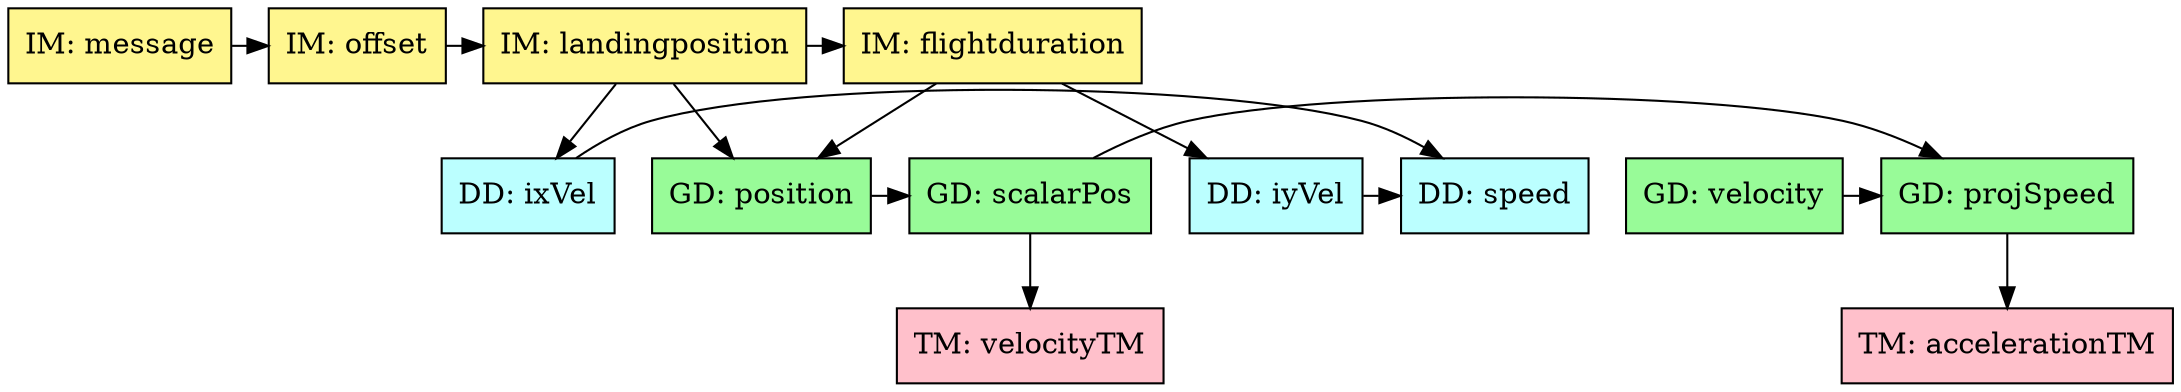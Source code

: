 digraph refvsref {
	ixVel -> speed;
	iyVel -> speed;
	projSpeed -> accelerationTM;
	scalarPos -> velocityTM;
	scalarPos -> projSpeed;
	velocity -> projSpeed;
	position -> scalarPos;
	flightduration -> iyVel;
	flightduration -> position;
	landingposition -> ixVel;
	landingposition -> position;
	landingposition -> flightduration;
	offset -> landingposition;
	message -> offset;


	speed	[shape=box, color=black, style=filled, fillcolor=paleturquoise1, label="DD: speed"];
	ixVel	[shape=box, color=black, style=filled, fillcolor=paleturquoise1, label="DD: ixVel"];
	iyVel	[shape=box, color=black, style=filled, fillcolor=paleturquoise1, label="DD: iyVel"];

	subgraph DD {
	rank="same"
	{speed, ixVel, iyVel}
	}

	accelerationTM	[shape=box, color=black, style=filled, fillcolor=pink, label="TM: accelerationTM"];
	velocityTM	[shape=box, color=black, style=filled, fillcolor=pink, label="TM: velocityTM"];

	subgraph TM {
	rank="same"
	{accelerationTM, velocityTM}
	}

	projSpeed	[shape=box, color=black, style=filled, fillcolor=palegreen, label="GD: projSpeed"];
	scalarPos	[shape=box, color=black, style=filled, fillcolor=palegreen, label="GD: scalarPos"];
	velocity	[shape=box, color=black, style=filled, fillcolor=palegreen, label="GD: velocity"];
	position	[shape=box, color=black, style=filled, fillcolor=palegreen, label="GD: position"];

	subgraph GD {
	rank="same"
	{projSpeed, scalarPos, velocity, position}
	}

	flightduration	[shape=box, color=black, style=filled, fillcolor=khaki1, label="IM: flightduration"];
	landingposition	[shape=box, color=black, style=filled, fillcolor=khaki1, label="IM: landingposition"];
	offset	[shape=box, color=black, style=filled, fillcolor=khaki1, label="IM: offset"];
	message	[shape=box, color=black, style=filled, fillcolor=khaki1, label="IM: message"];

	subgraph IM {
	rank="same"
	{flightduration, landingposition, offset, message}
	}

}
